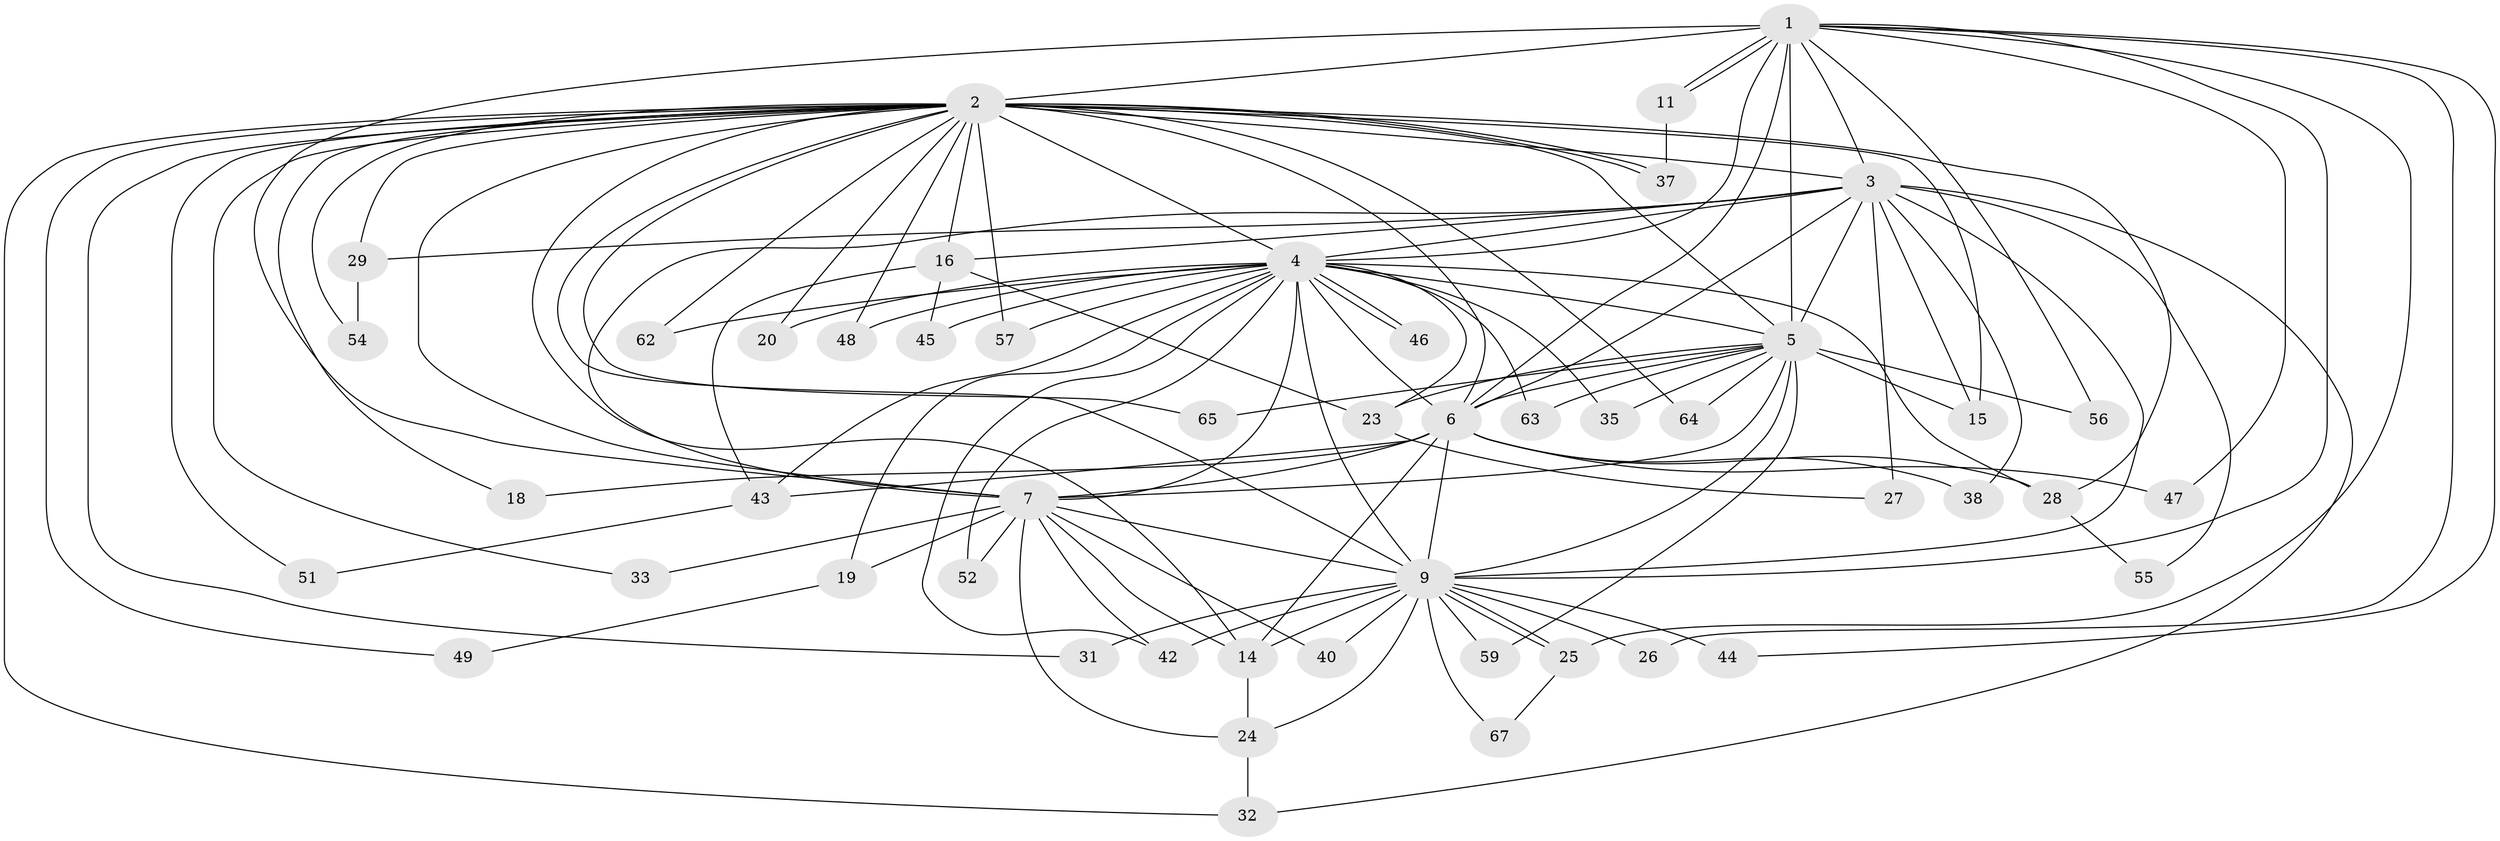 // Generated by graph-tools (version 1.1) at 2025/23/03/03/25 07:23:41]
// undirected, 49 vertices, 121 edges
graph export_dot {
graph [start="1"]
  node [color=gray90,style=filled];
  1;
  2 [super="+10"];
  3 [super="+22"];
  4 [super="+8"];
  5 [super="+39"];
  6 [super="+21"];
  7 [super="+13"];
  9 [super="+12"];
  11 [super="+53"];
  14 [super="+17"];
  15 [super="+60"];
  16 [super="+50"];
  18;
  19;
  20;
  23;
  24 [super="+41"];
  25 [super="+30"];
  26;
  27;
  28 [super="+36"];
  29;
  31;
  32 [super="+34"];
  33;
  35;
  37;
  38;
  40;
  42 [super="+58"];
  43 [super="+61"];
  44 [super="+69"];
  45;
  46;
  47;
  48;
  49;
  51;
  52;
  54;
  55;
  56;
  57 [super="+66"];
  59;
  62;
  63;
  64 [super="+68"];
  65;
  67;
  1 -- 2 [weight=2];
  1 -- 3;
  1 -- 4 [weight=2];
  1 -- 5;
  1 -- 6;
  1 -- 7;
  1 -- 9;
  1 -- 11;
  1 -- 11;
  1 -- 26;
  1 -- 47;
  1 -- 56;
  1 -- 25;
  1 -- 44;
  2 -- 3 [weight=2];
  2 -- 4 [weight=4];
  2 -- 5 [weight=2];
  2 -- 6 [weight=2];
  2 -- 7 [weight=2];
  2 -- 9 [weight=3];
  2 -- 14;
  2 -- 18;
  2 -- 20;
  2 -- 28;
  2 -- 31;
  2 -- 33;
  2 -- 37;
  2 -- 37;
  2 -- 48;
  2 -- 49;
  2 -- 51;
  2 -- 54;
  2 -- 64 [weight=2];
  2 -- 65;
  2 -- 15;
  2 -- 16;
  2 -- 57;
  2 -- 29;
  2 -- 62;
  2 -- 32;
  3 -- 4 [weight=2];
  3 -- 5 [weight=2];
  3 -- 6;
  3 -- 7;
  3 -- 9;
  3 -- 15;
  3 -- 16;
  3 -- 27;
  3 -- 29;
  3 -- 38;
  3 -- 55;
  3 -- 32;
  4 -- 5 [weight=2];
  4 -- 6 [weight=2];
  4 -- 7 [weight=2];
  4 -- 9 [weight=2];
  4 -- 19;
  4 -- 20;
  4 -- 35;
  4 -- 43;
  4 -- 45;
  4 -- 46;
  4 -- 46;
  4 -- 23;
  4 -- 42;
  4 -- 48;
  4 -- 52;
  4 -- 57 [weight=2];
  4 -- 62;
  4 -- 63;
  4 -- 28;
  5 -- 6 [weight=2];
  5 -- 7;
  5 -- 9;
  5 -- 23;
  5 -- 35;
  5 -- 56;
  5 -- 59;
  5 -- 63;
  5 -- 65;
  5 -- 15;
  5 -- 64;
  6 -- 7;
  6 -- 9;
  6 -- 18;
  6 -- 28;
  6 -- 38;
  6 -- 47;
  6 -- 43;
  6 -- 14;
  7 -- 9;
  7 -- 19;
  7 -- 33;
  7 -- 40;
  7 -- 42;
  7 -- 52;
  7 -- 14;
  7 -- 24;
  9 -- 14;
  9 -- 24;
  9 -- 25;
  9 -- 25;
  9 -- 26;
  9 -- 31;
  9 -- 40;
  9 -- 44 [weight=2];
  9 -- 59;
  9 -- 67;
  9 -- 42;
  11 -- 37;
  14 -- 24;
  16 -- 43;
  16 -- 45;
  16 -- 23;
  19 -- 49;
  23 -- 27;
  24 -- 32;
  25 -- 67;
  28 -- 55;
  29 -- 54;
  43 -- 51;
}
